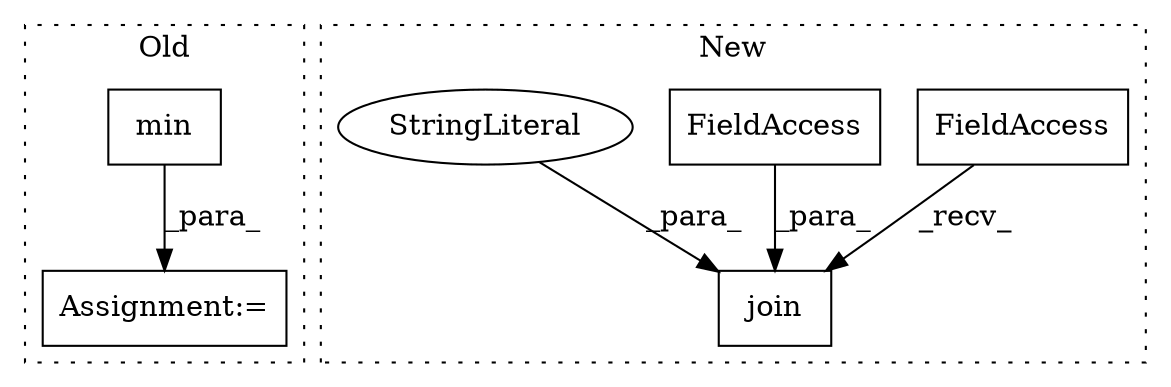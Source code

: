 digraph G {
subgraph cluster0 {
1 [label="min" a="32" s="4541,4585" l="4,1" shape="box"];
3 [label="Assignment:=" a="7" s="4540" l="1" shape="box"];
label = "Old";
style="dotted";
}
subgraph cluster1 {
2 [label="join" a="32" s="5420,5451" l="5,1" shape="box"];
4 [label="FieldAccess" a="22" s="5412" l="7" shape="box"];
5 [label="FieldAccess" a="22" s="5425" l="19" shape="box"];
6 [label="StringLiteral" a="45" s="5445" l="6" shape="ellipse"];
label = "New";
style="dotted";
}
1 -> 3 [label="_para_"];
4 -> 2 [label="_recv_"];
5 -> 2 [label="_para_"];
6 -> 2 [label="_para_"];
}
